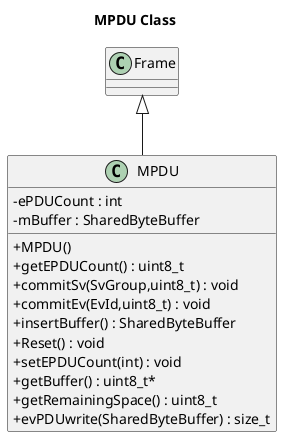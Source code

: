 @startuml
title MPDU Class
skinparam classAttributeIconSize 0
class Frame
class MPDU{
    - ePDUCount : int
    - mBuffer : SharedByteBuffer
    + MPDU()
    + getEPDUCount() : uint8_t
    + commitSv(SvGroup,uint8_t) : void
    + commitEv(EvId,uint8_t) : void
    + insertBuffer() : SharedByteBuffer
    + Reset() : void
    + setEPDUCount(int) : void
    + getBuffer() : uint8_t*
    + getRemainingSpace() : uint8_t
    + evPDUwrite(SharedByteBuffer) : size_t
}
Frame <|-- MPDU


@enduml